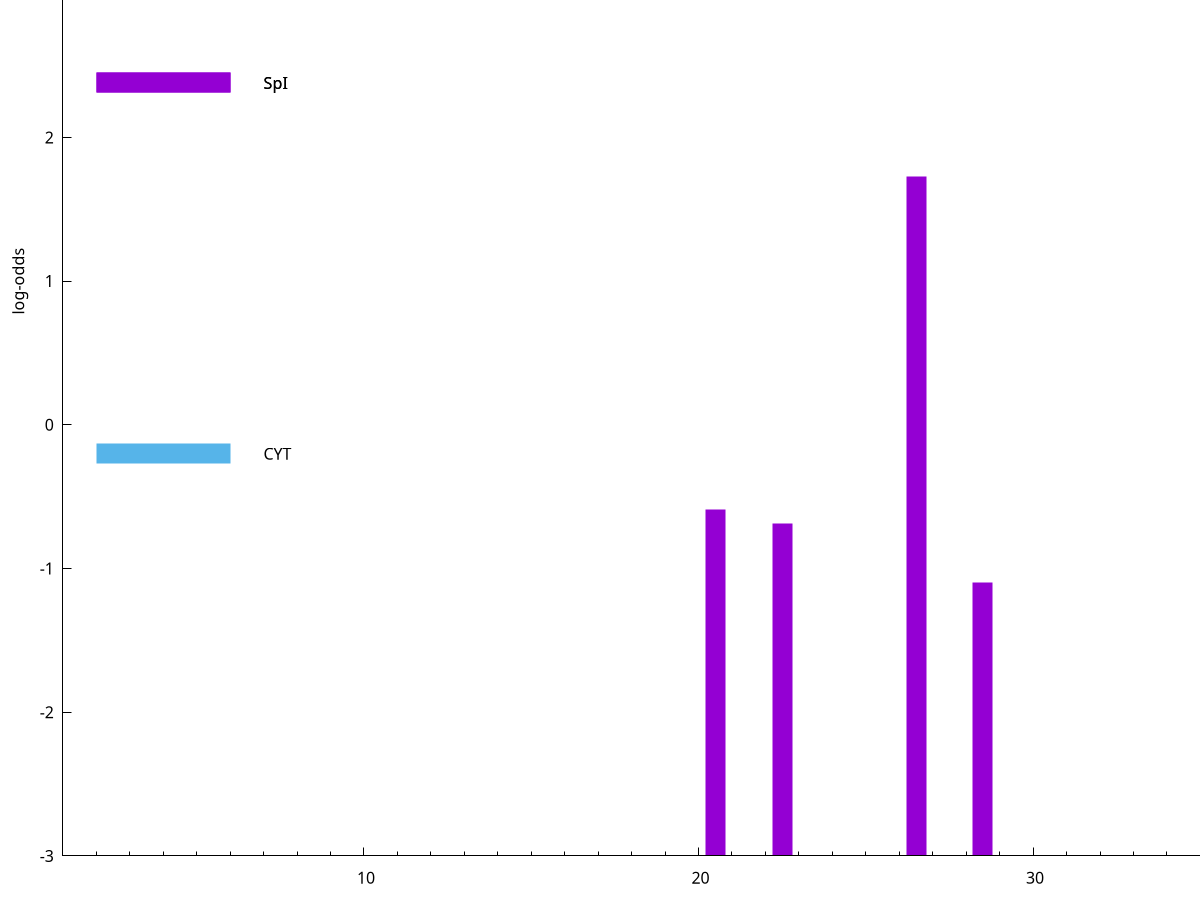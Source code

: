 set title "LipoP predictions for SRR4017849.gff"
set size 2., 1.4
set xrange [1:70] 
set mxtics 10
set yrange [-3:5]
set y2range [0:8]
set ylabel "log-odds"
set term postscript eps color solid "Helvetica" 30
set output "SRR4017849.gff176.eps"
set arrow from 2,2.37916 to 6,2.37916 nohead lt 1 lw 20
set label "SpI" at 7,2.37916
set arrow from 2,-0.200913 to 6,-0.200913 nohead lt 3 lw 20
set label "CYT" at 7,-0.200913
set arrow from 2,2.37916 to 6,2.37916 nohead lt 1 lw 20
set label "SpI" at 7,2.37916
# NOTE: The scores below are the log-odds scores with the threshold
# NOTE: subtracted (a hack to make gnuplot make the histogram all
# NOTE: look nice).
plot "-" axes x1y2 title "" with impulses lt 1 lw 20
26.500000 4.728120
20.500000 2.413625
22.500000 2.312341
28.500000 1.901360
e
exit
